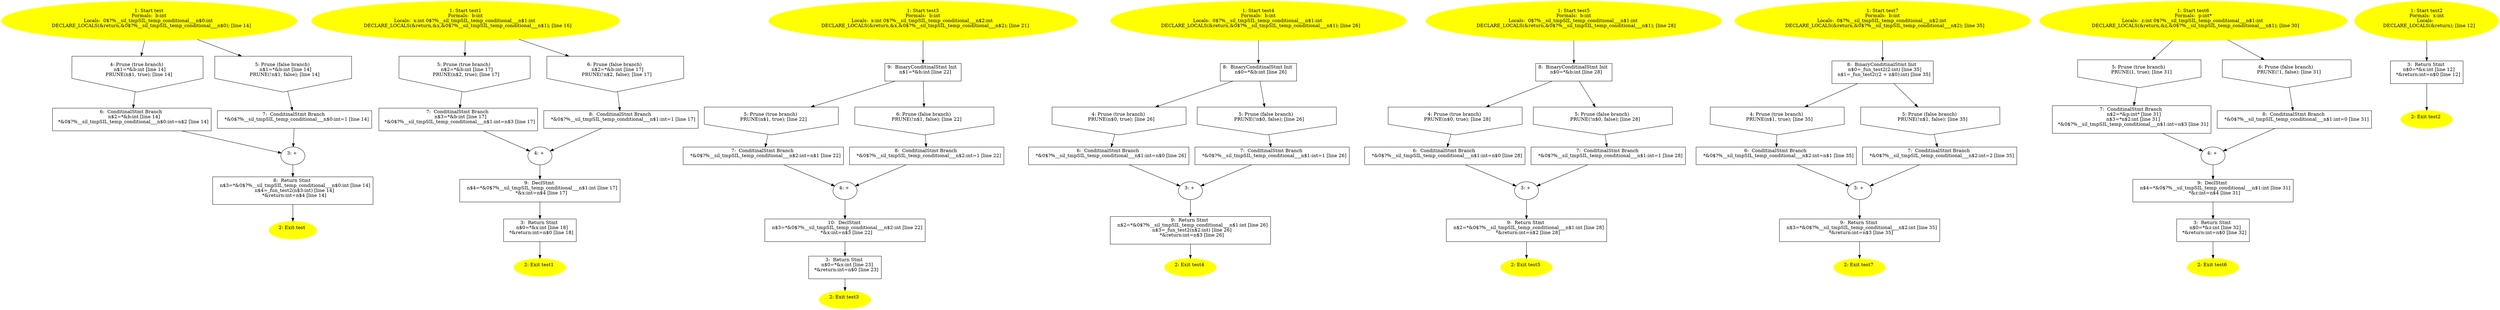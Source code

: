 /* @generated */
digraph iCFG {
"test.098f6bcd4621d373cade4e832627b4f6_1" [label="1: Start test\nFormals:  b:int\nLocals:  0$?%__sil_tmpSIL_temp_conditional___n$0:int \n   DECLARE_LOCALS(&return,&0$?%__sil_tmpSIL_temp_conditional___n$0); [line 14]\n " color=yellow style=filled]
	

	 "test.098f6bcd4621d373cade4e832627b4f6_1" -> "test.098f6bcd4621d373cade4e832627b4f6_4" ;
	 "test.098f6bcd4621d373cade4e832627b4f6_1" -> "test.098f6bcd4621d373cade4e832627b4f6_5" ;
"test.098f6bcd4621d373cade4e832627b4f6_2" [label="2: Exit test \n  " color=yellow style=filled]
	

"test.098f6bcd4621d373cade4e832627b4f6_3" [label="3: + \n  " ]
	

	 "test.098f6bcd4621d373cade4e832627b4f6_3" -> "test.098f6bcd4621d373cade4e832627b4f6_8" ;
"test.098f6bcd4621d373cade4e832627b4f6_4" [label="4: Prune (true branch) \n   n$1=*&b:int [line 14]\n  PRUNE(n$1, true); [line 14]\n " shape="invhouse"]
	

	 "test.098f6bcd4621d373cade4e832627b4f6_4" -> "test.098f6bcd4621d373cade4e832627b4f6_6" ;
"test.098f6bcd4621d373cade4e832627b4f6_5" [label="5: Prune (false branch) \n   n$1=*&b:int [line 14]\n  PRUNE(!n$1, false); [line 14]\n " shape="invhouse"]
	

	 "test.098f6bcd4621d373cade4e832627b4f6_5" -> "test.098f6bcd4621d373cade4e832627b4f6_7" ;
"test.098f6bcd4621d373cade4e832627b4f6_6" [label="6:  ConditinalStmt Branch \n   n$2=*&b:int [line 14]\n  *&0$?%__sil_tmpSIL_temp_conditional___n$0:int=n$2 [line 14]\n " shape="box"]
	

	 "test.098f6bcd4621d373cade4e832627b4f6_6" -> "test.098f6bcd4621d373cade4e832627b4f6_3" ;
"test.098f6bcd4621d373cade4e832627b4f6_7" [label="7:  ConditinalStmt Branch \n   *&0$?%__sil_tmpSIL_temp_conditional___n$0:int=1 [line 14]\n " shape="box"]
	

	 "test.098f6bcd4621d373cade4e832627b4f6_7" -> "test.098f6bcd4621d373cade4e832627b4f6_3" ;
"test.098f6bcd4621d373cade4e832627b4f6_8" [label="8:  Return Stmt \n   n$3=*&0$?%__sil_tmpSIL_temp_conditional___n$0:int [line 14]\n  n$4=_fun_test2(n$3:int) [line 14]\n  *&return:int=n$4 [line 14]\n " shape="box"]
	

	 "test.098f6bcd4621d373cade4e832627b4f6_8" -> "test.098f6bcd4621d373cade4e832627b4f6_2" ;
"test1.5a105e8b9d40e1329780d62ea2265d8a_1" [label="1: Start test1\nFormals:  b:int\nLocals:  x:int 0$?%__sil_tmpSIL_temp_conditional___n$1:int \n   DECLARE_LOCALS(&return,&x,&0$?%__sil_tmpSIL_temp_conditional___n$1); [line 16]\n " color=yellow style=filled]
	

	 "test1.5a105e8b9d40e1329780d62ea2265d8a_1" -> "test1.5a105e8b9d40e1329780d62ea2265d8a_5" ;
	 "test1.5a105e8b9d40e1329780d62ea2265d8a_1" -> "test1.5a105e8b9d40e1329780d62ea2265d8a_6" ;
"test1.5a105e8b9d40e1329780d62ea2265d8a_2" [label="2: Exit test1 \n  " color=yellow style=filled]
	

"test1.5a105e8b9d40e1329780d62ea2265d8a_3" [label="3:  Return Stmt \n   n$0=*&x:int [line 18]\n  *&return:int=n$0 [line 18]\n " shape="box"]
	

	 "test1.5a105e8b9d40e1329780d62ea2265d8a_3" -> "test1.5a105e8b9d40e1329780d62ea2265d8a_2" ;
"test1.5a105e8b9d40e1329780d62ea2265d8a_4" [label="4: + \n  " ]
	

	 "test1.5a105e8b9d40e1329780d62ea2265d8a_4" -> "test1.5a105e8b9d40e1329780d62ea2265d8a_9" ;
"test1.5a105e8b9d40e1329780d62ea2265d8a_5" [label="5: Prune (true branch) \n   n$2=*&b:int [line 17]\n  PRUNE(n$2, true); [line 17]\n " shape="invhouse"]
	

	 "test1.5a105e8b9d40e1329780d62ea2265d8a_5" -> "test1.5a105e8b9d40e1329780d62ea2265d8a_7" ;
"test1.5a105e8b9d40e1329780d62ea2265d8a_6" [label="6: Prune (false branch) \n   n$2=*&b:int [line 17]\n  PRUNE(!n$2, false); [line 17]\n " shape="invhouse"]
	

	 "test1.5a105e8b9d40e1329780d62ea2265d8a_6" -> "test1.5a105e8b9d40e1329780d62ea2265d8a_8" ;
"test1.5a105e8b9d40e1329780d62ea2265d8a_7" [label="7:  ConditinalStmt Branch \n   n$3=*&b:int [line 17]\n  *&0$?%__sil_tmpSIL_temp_conditional___n$1:int=n$3 [line 17]\n " shape="box"]
	

	 "test1.5a105e8b9d40e1329780d62ea2265d8a_7" -> "test1.5a105e8b9d40e1329780d62ea2265d8a_4" ;
"test1.5a105e8b9d40e1329780d62ea2265d8a_8" [label="8:  ConditinalStmt Branch \n   *&0$?%__sil_tmpSIL_temp_conditional___n$1:int=1 [line 17]\n " shape="box"]
	

	 "test1.5a105e8b9d40e1329780d62ea2265d8a_8" -> "test1.5a105e8b9d40e1329780d62ea2265d8a_4" ;
"test1.5a105e8b9d40e1329780d62ea2265d8a_9" [label="9:  DeclStmt \n   n$4=*&0$?%__sil_tmpSIL_temp_conditional___n$1:int [line 17]\n  *&x:int=n$4 [line 17]\n " shape="box"]
	

	 "test1.5a105e8b9d40e1329780d62ea2265d8a_9" -> "test1.5a105e8b9d40e1329780d62ea2265d8a_3" ;
"test3.8ad8757baa8564dc136c1e07507f4a98_1" [label="1: Start test3\nFormals:  b:int\nLocals:  x:int 0$?%__sil_tmpSIL_temp_conditional___n$2:int \n   DECLARE_LOCALS(&return,&x,&0$?%__sil_tmpSIL_temp_conditional___n$2); [line 21]\n " color=yellow style=filled]
	

	 "test3.8ad8757baa8564dc136c1e07507f4a98_1" -> "test3.8ad8757baa8564dc136c1e07507f4a98_9" ;
"test3.8ad8757baa8564dc136c1e07507f4a98_2" [label="2: Exit test3 \n  " color=yellow style=filled]
	

"test3.8ad8757baa8564dc136c1e07507f4a98_3" [label="3:  Return Stmt \n   n$0=*&x:int [line 23]\n  *&return:int=n$0 [line 23]\n " shape="box"]
	

	 "test3.8ad8757baa8564dc136c1e07507f4a98_3" -> "test3.8ad8757baa8564dc136c1e07507f4a98_2" ;
"test3.8ad8757baa8564dc136c1e07507f4a98_4" [label="4: + \n  " ]
	

	 "test3.8ad8757baa8564dc136c1e07507f4a98_4" -> "test3.8ad8757baa8564dc136c1e07507f4a98_10" ;
"test3.8ad8757baa8564dc136c1e07507f4a98_5" [label="5: Prune (true branch) \n   PRUNE(n$1, true); [line 22]\n " shape="invhouse"]
	

	 "test3.8ad8757baa8564dc136c1e07507f4a98_5" -> "test3.8ad8757baa8564dc136c1e07507f4a98_7" ;
"test3.8ad8757baa8564dc136c1e07507f4a98_6" [label="6: Prune (false branch) \n   PRUNE(!n$1, false); [line 22]\n " shape="invhouse"]
	

	 "test3.8ad8757baa8564dc136c1e07507f4a98_6" -> "test3.8ad8757baa8564dc136c1e07507f4a98_8" ;
"test3.8ad8757baa8564dc136c1e07507f4a98_7" [label="7:  ConditinalStmt Branch \n   *&0$?%__sil_tmpSIL_temp_conditional___n$2:int=n$1 [line 22]\n " shape="box"]
	

	 "test3.8ad8757baa8564dc136c1e07507f4a98_7" -> "test3.8ad8757baa8564dc136c1e07507f4a98_4" ;
"test3.8ad8757baa8564dc136c1e07507f4a98_8" [label="8:  ConditinalStmt Branch \n   *&0$?%__sil_tmpSIL_temp_conditional___n$2:int=1 [line 22]\n " shape="box"]
	

	 "test3.8ad8757baa8564dc136c1e07507f4a98_8" -> "test3.8ad8757baa8564dc136c1e07507f4a98_4" ;
"test3.8ad8757baa8564dc136c1e07507f4a98_9" [label="9:  BinaryConditinalStmt Init \n   n$1=*&b:int [line 22]\n " shape="box"]
	

	 "test3.8ad8757baa8564dc136c1e07507f4a98_9" -> "test3.8ad8757baa8564dc136c1e07507f4a98_5" ;
	 "test3.8ad8757baa8564dc136c1e07507f4a98_9" -> "test3.8ad8757baa8564dc136c1e07507f4a98_6" ;
"test3.8ad8757baa8564dc136c1e07507f4a98_10" [label="10:  DeclStmt \n   n$3=*&0$?%__sil_tmpSIL_temp_conditional___n$2:int [line 22]\n  *&x:int=n$3 [line 22]\n " shape="box"]
	

	 "test3.8ad8757baa8564dc136c1e07507f4a98_10" -> "test3.8ad8757baa8564dc136c1e07507f4a98_3" ;
"test4.86985e105f79b95d6bc918fb45ec7727_1" [label="1: Start test4\nFormals:  b:int\nLocals:  0$?%__sil_tmpSIL_temp_conditional___n$1:int \n   DECLARE_LOCALS(&return,&0$?%__sil_tmpSIL_temp_conditional___n$1); [line 26]\n " color=yellow style=filled]
	

	 "test4.86985e105f79b95d6bc918fb45ec7727_1" -> "test4.86985e105f79b95d6bc918fb45ec7727_8" ;
"test4.86985e105f79b95d6bc918fb45ec7727_2" [label="2: Exit test4 \n  " color=yellow style=filled]
	

"test4.86985e105f79b95d6bc918fb45ec7727_3" [label="3: + \n  " ]
	

	 "test4.86985e105f79b95d6bc918fb45ec7727_3" -> "test4.86985e105f79b95d6bc918fb45ec7727_9" ;
"test4.86985e105f79b95d6bc918fb45ec7727_4" [label="4: Prune (true branch) \n   PRUNE(n$0, true); [line 26]\n " shape="invhouse"]
	

	 "test4.86985e105f79b95d6bc918fb45ec7727_4" -> "test4.86985e105f79b95d6bc918fb45ec7727_6" ;
"test4.86985e105f79b95d6bc918fb45ec7727_5" [label="5: Prune (false branch) \n   PRUNE(!n$0, false); [line 26]\n " shape="invhouse"]
	

	 "test4.86985e105f79b95d6bc918fb45ec7727_5" -> "test4.86985e105f79b95d6bc918fb45ec7727_7" ;
"test4.86985e105f79b95d6bc918fb45ec7727_6" [label="6:  ConditinalStmt Branch \n   *&0$?%__sil_tmpSIL_temp_conditional___n$1:int=n$0 [line 26]\n " shape="box"]
	

	 "test4.86985e105f79b95d6bc918fb45ec7727_6" -> "test4.86985e105f79b95d6bc918fb45ec7727_3" ;
"test4.86985e105f79b95d6bc918fb45ec7727_7" [label="7:  ConditinalStmt Branch \n   *&0$?%__sil_tmpSIL_temp_conditional___n$1:int=1 [line 26]\n " shape="box"]
	

	 "test4.86985e105f79b95d6bc918fb45ec7727_7" -> "test4.86985e105f79b95d6bc918fb45ec7727_3" ;
"test4.86985e105f79b95d6bc918fb45ec7727_8" [label="8:  BinaryConditinalStmt Init \n   n$0=*&b:int [line 26]\n " shape="box"]
	

	 "test4.86985e105f79b95d6bc918fb45ec7727_8" -> "test4.86985e105f79b95d6bc918fb45ec7727_4" ;
	 "test4.86985e105f79b95d6bc918fb45ec7727_8" -> "test4.86985e105f79b95d6bc918fb45ec7727_5" ;
"test4.86985e105f79b95d6bc918fb45ec7727_9" [label="9:  Return Stmt \n   n$2=*&0$?%__sil_tmpSIL_temp_conditional___n$1:int [line 26]\n  n$3=_fun_test2(n$2:int) [line 26]\n  *&return:int=n$3 [line 26]\n " shape="box"]
	

	 "test4.86985e105f79b95d6bc918fb45ec7727_9" -> "test4.86985e105f79b95d6bc918fb45ec7727_2" ;
"test5.e3d704f3542b44a621ebed70dc0efe13_1" [label="1: Start test5\nFormals:  b:int\nLocals:  0$?%__sil_tmpSIL_temp_conditional___n$1:int \n   DECLARE_LOCALS(&return,&0$?%__sil_tmpSIL_temp_conditional___n$1); [line 28]\n " color=yellow style=filled]
	

	 "test5.e3d704f3542b44a621ebed70dc0efe13_1" -> "test5.e3d704f3542b44a621ebed70dc0efe13_8" ;
"test5.e3d704f3542b44a621ebed70dc0efe13_2" [label="2: Exit test5 \n  " color=yellow style=filled]
	

"test5.e3d704f3542b44a621ebed70dc0efe13_3" [label="3: + \n  " ]
	

	 "test5.e3d704f3542b44a621ebed70dc0efe13_3" -> "test5.e3d704f3542b44a621ebed70dc0efe13_9" ;
"test5.e3d704f3542b44a621ebed70dc0efe13_4" [label="4: Prune (true branch) \n   PRUNE(n$0, true); [line 28]\n " shape="invhouse"]
	

	 "test5.e3d704f3542b44a621ebed70dc0efe13_4" -> "test5.e3d704f3542b44a621ebed70dc0efe13_6" ;
"test5.e3d704f3542b44a621ebed70dc0efe13_5" [label="5: Prune (false branch) \n   PRUNE(!n$0, false); [line 28]\n " shape="invhouse"]
	

	 "test5.e3d704f3542b44a621ebed70dc0efe13_5" -> "test5.e3d704f3542b44a621ebed70dc0efe13_7" ;
"test5.e3d704f3542b44a621ebed70dc0efe13_6" [label="6:  ConditinalStmt Branch \n   *&0$?%__sil_tmpSIL_temp_conditional___n$1:int=n$0 [line 28]\n " shape="box"]
	

	 "test5.e3d704f3542b44a621ebed70dc0efe13_6" -> "test5.e3d704f3542b44a621ebed70dc0efe13_3" ;
"test5.e3d704f3542b44a621ebed70dc0efe13_7" [label="7:  ConditinalStmt Branch \n   *&0$?%__sil_tmpSIL_temp_conditional___n$1:int=1 [line 28]\n " shape="box"]
	

	 "test5.e3d704f3542b44a621ebed70dc0efe13_7" -> "test5.e3d704f3542b44a621ebed70dc0efe13_3" ;
"test5.e3d704f3542b44a621ebed70dc0efe13_8" [label="8:  BinaryConditinalStmt Init \n   n$0=*&b:int [line 28]\n " shape="box"]
	

	 "test5.e3d704f3542b44a621ebed70dc0efe13_8" -> "test5.e3d704f3542b44a621ebed70dc0efe13_4" ;
	 "test5.e3d704f3542b44a621ebed70dc0efe13_8" -> "test5.e3d704f3542b44a621ebed70dc0efe13_5" ;
"test5.e3d704f3542b44a621ebed70dc0efe13_9" [label="9:  Return Stmt \n   n$2=*&0$?%__sil_tmpSIL_temp_conditional___n$1:int [line 28]\n  *&return:int=n$2 [line 28]\n " shape="box"]
	

	 "test5.e3d704f3542b44a621ebed70dc0efe13_9" -> "test5.e3d704f3542b44a621ebed70dc0efe13_2" ;
"test7.b04083e53e242626595e2b8ea327e525_1" [label="1: Start test7\nFormals:  b:int\nLocals:  0$?%__sil_tmpSIL_temp_conditional___n$2:int \n   DECLARE_LOCALS(&return,&0$?%__sil_tmpSIL_temp_conditional___n$2); [line 35]\n " color=yellow style=filled]
	

	 "test7.b04083e53e242626595e2b8ea327e525_1" -> "test7.b04083e53e242626595e2b8ea327e525_8" ;
"test7.b04083e53e242626595e2b8ea327e525_2" [label="2: Exit test7 \n  " color=yellow style=filled]
	

"test7.b04083e53e242626595e2b8ea327e525_3" [label="3: + \n  " ]
	

	 "test7.b04083e53e242626595e2b8ea327e525_3" -> "test7.b04083e53e242626595e2b8ea327e525_9" ;
"test7.b04083e53e242626595e2b8ea327e525_4" [label="4: Prune (true branch) \n   PRUNE(n$1, true); [line 35]\n " shape="invhouse"]
	

	 "test7.b04083e53e242626595e2b8ea327e525_4" -> "test7.b04083e53e242626595e2b8ea327e525_6" ;
"test7.b04083e53e242626595e2b8ea327e525_5" [label="5: Prune (false branch) \n   PRUNE(!n$1, false); [line 35]\n " shape="invhouse"]
	

	 "test7.b04083e53e242626595e2b8ea327e525_5" -> "test7.b04083e53e242626595e2b8ea327e525_7" ;
"test7.b04083e53e242626595e2b8ea327e525_6" [label="6:  ConditinalStmt Branch \n   *&0$?%__sil_tmpSIL_temp_conditional___n$2:int=n$1 [line 35]\n " shape="box"]
	

	 "test7.b04083e53e242626595e2b8ea327e525_6" -> "test7.b04083e53e242626595e2b8ea327e525_3" ;
"test7.b04083e53e242626595e2b8ea327e525_7" [label="7:  ConditinalStmt Branch \n   *&0$?%__sil_tmpSIL_temp_conditional___n$2:int=2 [line 35]\n " shape="box"]
	

	 "test7.b04083e53e242626595e2b8ea327e525_7" -> "test7.b04083e53e242626595e2b8ea327e525_3" ;
"test7.b04083e53e242626595e2b8ea327e525_8" [label="8:  BinaryConditinalStmt Init \n   n$0=_fun_test2(2:int) [line 35]\n  n$1=_fun_test2((2 + n$0):int) [line 35]\n " shape="box"]
	

	 "test7.b04083e53e242626595e2b8ea327e525_8" -> "test7.b04083e53e242626595e2b8ea327e525_4" ;
	 "test7.b04083e53e242626595e2b8ea327e525_8" -> "test7.b04083e53e242626595e2b8ea327e525_5" ;
"test7.b04083e53e242626595e2b8ea327e525_9" [label="9:  Return Stmt \n   n$3=*&0$?%__sil_tmpSIL_temp_conditional___n$2:int [line 35]\n  *&return:int=n$3 [line 35]\n " shape="box"]
	

	 "test7.b04083e53e242626595e2b8ea327e525_9" -> "test7.b04083e53e242626595e2b8ea327e525_2" ;
"test6.4cfad7076129962ee70c36839a1e3e15_1" [label="1: Start test6\nFormals:  p:int*\nLocals:  z:int 0$?%__sil_tmpSIL_temp_conditional___n$1:int \n   DECLARE_LOCALS(&return,&z,&0$?%__sil_tmpSIL_temp_conditional___n$1); [line 30]\n " color=yellow style=filled]
	

	 "test6.4cfad7076129962ee70c36839a1e3e15_1" -> "test6.4cfad7076129962ee70c36839a1e3e15_5" ;
	 "test6.4cfad7076129962ee70c36839a1e3e15_1" -> "test6.4cfad7076129962ee70c36839a1e3e15_6" ;
"test6.4cfad7076129962ee70c36839a1e3e15_2" [label="2: Exit test6 \n  " color=yellow style=filled]
	

"test6.4cfad7076129962ee70c36839a1e3e15_3" [label="3:  Return Stmt \n   n$0=*&z:int [line 32]\n  *&return:int=n$0 [line 32]\n " shape="box"]
	

	 "test6.4cfad7076129962ee70c36839a1e3e15_3" -> "test6.4cfad7076129962ee70c36839a1e3e15_2" ;
"test6.4cfad7076129962ee70c36839a1e3e15_4" [label="4: + \n  " ]
	

	 "test6.4cfad7076129962ee70c36839a1e3e15_4" -> "test6.4cfad7076129962ee70c36839a1e3e15_9" ;
"test6.4cfad7076129962ee70c36839a1e3e15_5" [label="5: Prune (true branch) \n   PRUNE(1, true); [line 31]\n " shape="invhouse"]
	

	 "test6.4cfad7076129962ee70c36839a1e3e15_5" -> "test6.4cfad7076129962ee70c36839a1e3e15_7" ;
"test6.4cfad7076129962ee70c36839a1e3e15_6" [label="6: Prune (false branch) \n   PRUNE(!1, false); [line 31]\n " shape="invhouse"]
	

	 "test6.4cfad7076129962ee70c36839a1e3e15_6" -> "test6.4cfad7076129962ee70c36839a1e3e15_8" ;
"test6.4cfad7076129962ee70c36839a1e3e15_7" [label="7:  ConditinalStmt Branch \n   n$2=*&p:int* [line 31]\n  n$3=*n$2:int [line 31]\n  *&0$?%__sil_tmpSIL_temp_conditional___n$1:int=n$3 [line 31]\n " shape="box"]
	

	 "test6.4cfad7076129962ee70c36839a1e3e15_7" -> "test6.4cfad7076129962ee70c36839a1e3e15_4" ;
"test6.4cfad7076129962ee70c36839a1e3e15_8" [label="8:  ConditinalStmt Branch \n   *&0$?%__sil_tmpSIL_temp_conditional___n$1:int=0 [line 31]\n " shape="box"]
	

	 "test6.4cfad7076129962ee70c36839a1e3e15_8" -> "test6.4cfad7076129962ee70c36839a1e3e15_4" ;
"test6.4cfad7076129962ee70c36839a1e3e15_9" [label="9:  DeclStmt \n   n$4=*&0$?%__sil_tmpSIL_temp_conditional___n$1:int [line 31]\n  *&z:int=n$4 [line 31]\n " shape="box"]
	

	 "test6.4cfad7076129962ee70c36839a1e3e15_9" -> "test6.4cfad7076129962ee70c36839a1e3e15_3" ;
"test2.ad0234829205b9033196ba818f7a872b_1" [label="1: Start test2\nFormals:  x:int\nLocals:  \n   DECLARE_LOCALS(&return); [line 12]\n " color=yellow style=filled]
	

	 "test2.ad0234829205b9033196ba818f7a872b_1" -> "test2.ad0234829205b9033196ba818f7a872b_3" ;
"test2.ad0234829205b9033196ba818f7a872b_2" [label="2: Exit test2 \n  " color=yellow style=filled]
	

"test2.ad0234829205b9033196ba818f7a872b_3" [label="3:  Return Stmt \n   n$0=*&x:int [line 12]\n  *&return:int=n$0 [line 12]\n " shape="box"]
	

	 "test2.ad0234829205b9033196ba818f7a872b_3" -> "test2.ad0234829205b9033196ba818f7a872b_2" ;
}
